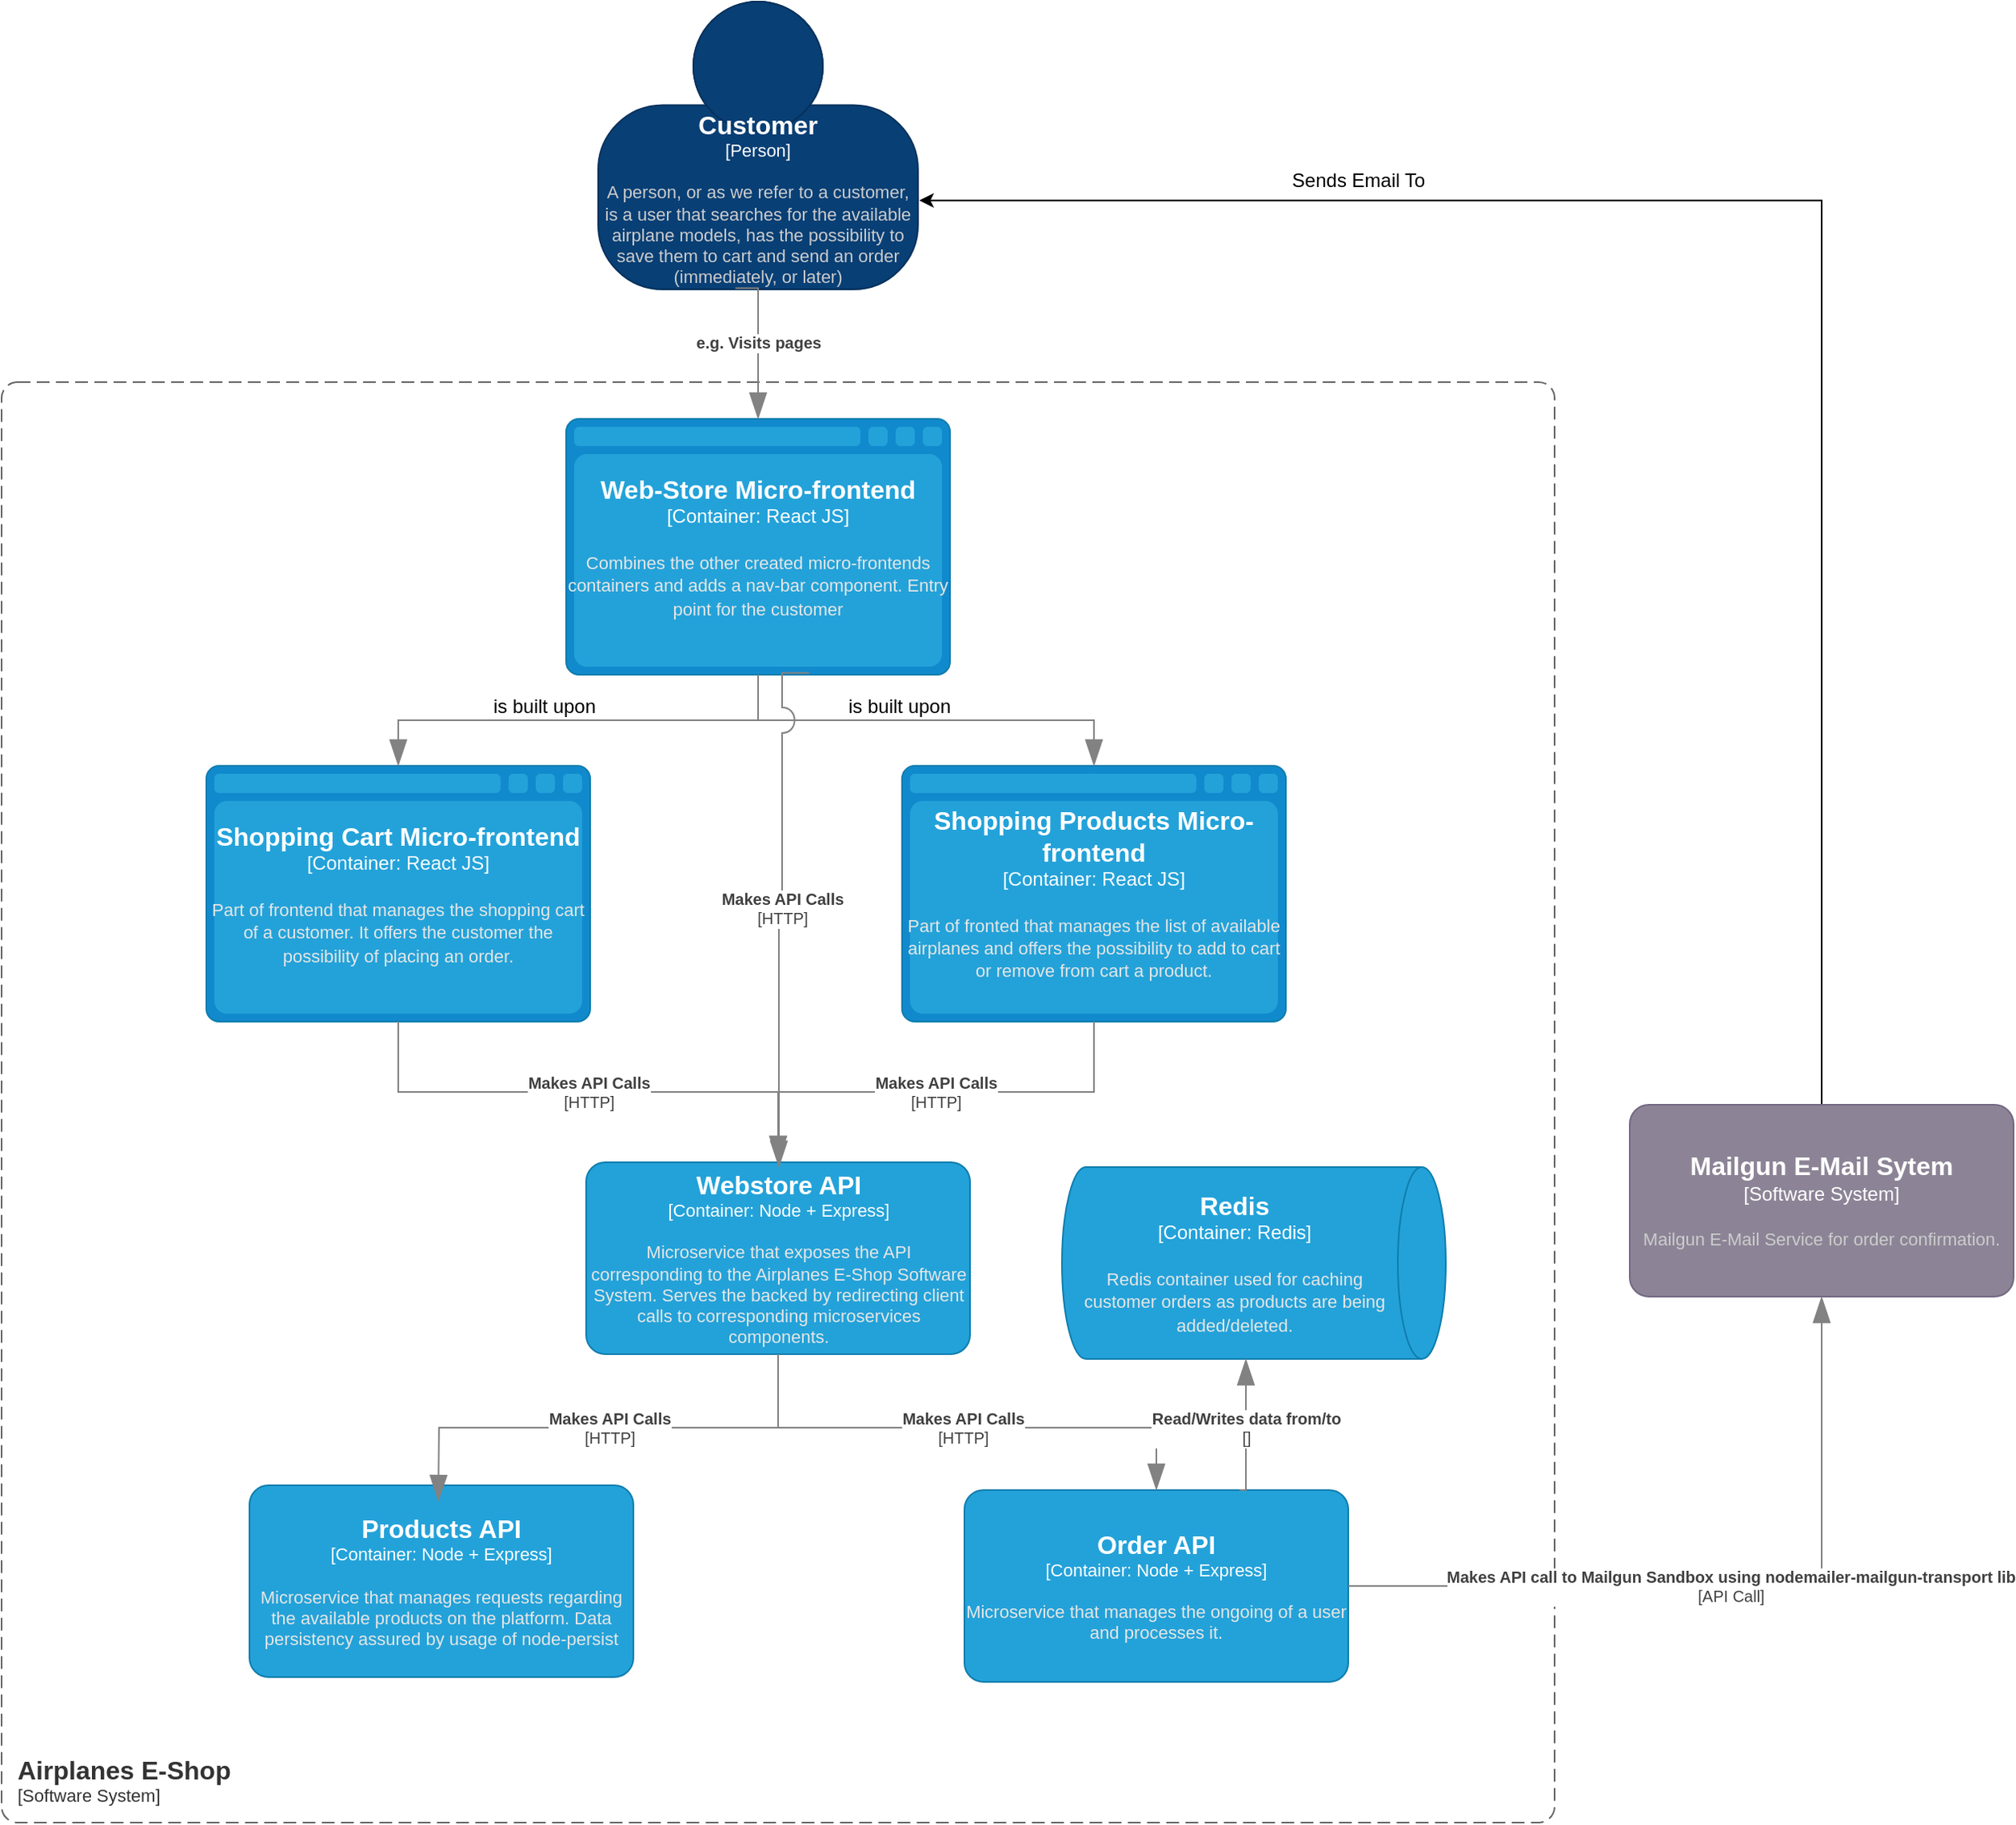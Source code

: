 <mxfile version="20.8.10" type="device"><diagram id="xdwb47NpIxg3wrOOTHap" name="Page-1"><mxGraphModel dx="2206" dy="1225" grid="0" gridSize="10" guides="1" tooltips="1" connect="1" arrows="1" fold="1" page="0" pageScale="1" pageWidth="1100" pageHeight="850" math="0" shadow="0"><root><mxCell id="0"/><mxCell id="1" parent="0"/><object placeholders="1" c4Name="Customer" c4Type="Person" c4Description="A person, or as we refer to a customer, is a user that searches for the available airplane models, has the possibility to save them to cart and send an order (immediately, or later)" label="&lt;font style=&quot;font-size: 16px&quot;&gt;&lt;b&gt;%c4Name%&lt;/b&gt;&lt;/font&gt;&lt;div&gt;[%c4Type%]&lt;/div&gt;&lt;br&gt;&lt;div&gt;&lt;font style=&quot;font-size: 11px&quot;&gt;&lt;font color=&quot;#cccccc&quot;&gt;%c4Description%&lt;/font&gt;&lt;/div&gt;" id="5HB9NMbdRrEpvT-c0VgC-1"><mxCell style="html=1;fontSize=11;dashed=0;whiteSpace=wrap;fillColor=#083F75;strokeColor=#06315C;fontColor=#ffffff;shape=mxgraph.c4.person2;align=center;metaEdit=1;points=[[0.5,0,0],[1,0.5,0],[1,0.75,0],[0.75,1,0],[0.5,1,0],[0.25,1,0],[0,0.75,0],[0,0.5,0]];resizable=0;" vertex="1" parent="1"><mxGeometry x="413" y="80" width="200" height="180" as="geometry"/></mxCell></object><object placeholders="1" c4Name="Airplanes E-Shop" c4Type="SystemScopeBoundary" c4Application="Software System" label="&lt;font style=&quot;font-size: 16px&quot;&gt;&lt;b&gt;&lt;div style=&quot;text-align: left&quot;&gt;%c4Name%&lt;/div&gt;&lt;/b&gt;&lt;/font&gt;&lt;div style=&quot;text-align: left&quot;&gt;[%c4Application%]&lt;/div&gt;" id="5HB9NMbdRrEpvT-c0VgC-2"><mxCell style="rounded=1;fontSize=11;whiteSpace=wrap;html=1;dashed=1;arcSize=20;fillColor=none;strokeColor=#666666;fontColor=#333333;labelBackgroundColor=none;align=left;verticalAlign=bottom;labelBorderColor=none;spacingTop=0;spacing=10;dashPattern=8 4;metaEdit=1;rotatable=0;perimeter=rectanglePerimeter;noLabel=0;labelPadding=0;allowArrows=0;connectable=0;expand=0;recursiveResize=0;editable=1;pointerEvents=0;absoluteArcSize=1;points=[[0.25,0,0],[0.5,0,0],[0.75,0,0],[1,0.25,0],[1,0.5,0],[1,0.75,0],[0.75,1,0],[0.5,1,0],[0.25,1,0],[0,0.75,0],[0,0.5,0],[0,0.25,0]];" vertex="1" parent="1"><mxGeometry x="40" y="318" width="971" height="901" as="geometry"/></mxCell></object><object placeholders="1" c4Type="Web-Store Micro-frontend" c4Container="Container" c4Technology="React JS" c4Description="Combines the other created micro-frontends containers and adds a nav-bar component. Entry point for the customer" label="&lt;font style=&quot;font-size: 16px&quot;&gt;&lt;b&gt;%c4Type%&lt;/b&gt;&lt;/font&gt;&lt;div&gt;[%c4Container%:&amp;nbsp;%c4Technology%]&lt;/div&gt;&lt;br&gt;&lt;div&gt;&lt;font style=&quot;font-size: 11px&quot;&gt;&lt;font color=&quot;#E6E6E6&quot;&gt;%c4Description%&lt;/font&gt;&lt;/div&gt;" id="5HB9NMbdRrEpvT-c0VgC-3"><mxCell style="shape=mxgraph.c4.webBrowserContainer2;whiteSpace=wrap;html=1;boundedLbl=1;rounded=0;labelBackgroundColor=none;strokeColor=#118ACD;fillColor=#23A2D9;strokeColor=#118ACD;strokeColor2=#0E7DAD;fontSize=12;fontColor=#ffffff;align=center;metaEdit=1;points=[[0.5,0,0],[1,0.25,0],[1,0.5,0],[1,0.75,0],[0.5,1,0],[0,0.75,0],[0,0.5,0],[0,0.25,0]];resizable=0;" vertex="1" parent="1"><mxGeometry x="393" y="341" width="240" height="160" as="geometry"/></mxCell></object><object placeholders="1" c4Type="Relationship" c4Description="e.g. Visits pages" label="&lt;div style=&quot;text-align: left&quot;&gt;&lt;div style=&quot;text-align: center&quot;&gt;&lt;b&gt;%c4Description%&lt;/b&gt;&lt;/div&gt;" id="5HB9NMbdRrEpvT-c0VgC-4"><mxCell style="endArrow=blockThin;html=1;fontSize=10;fontColor=#404040;strokeWidth=1;endFill=1;strokeColor=#828282;elbow=vertical;metaEdit=1;endSize=14;startSize=14;jumpStyle=arc;jumpSize=16;rounded=0;edgeStyle=orthogonalEdgeStyle;exitX=0.429;exitY=0.996;exitDx=0;exitDy=0;exitPerimeter=0;" edge="1" parent="1" source="5HB9NMbdRrEpvT-c0VgC-1" target="5HB9NMbdRrEpvT-c0VgC-3"><mxGeometry width="240" relative="1" as="geometry"><mxPoint x="474" y="279" as="sourcePoint"/><mxPoint x="714" y="279" as="targetPoint"/><Array as="points"><mxPoint x="513" y="259"/></Array></mxGeometry></mxCell></object><object placeholders="1" c4Type="Shopping Cart Micro-frontend" c4Container="Container" c4Technology="React JS" c4Description="Part of frontend that manages the shopping cart of a customer. It offers the customer the possibility of placing an order." label="&lt;font style=&quot;font-size: 16px&quot;&gt;&lt;b&gt;%c4Type%&lt;/b&gt;&lt;/font&gt;&lt;div&gt;[%c4Container%:&amp;nbsp;%c4Technology%]&lt;/div&gt;&lt;br&gt;&lt;div&gt;&lt;font style=&quot;font-size: 11px&quot;&gt;&lt;font color=&quot;#E6E6E6&quot;&gt;%c4Description%&lt;/font&gt;&lt;/div&gt;" id="5HB9NMbdRrEpvT-c0VgC-5"><mxCell style="shape=mxgraph.c4.webBrowserContainer2;whiteSpace=wrap;html=1;boundedLbl=1;rounded=0;labelBackgroundColor=none;strokeColor=#118ACD;fillColor=#23A2D9;strokeColor=#118ACD;strokeColor2=#0E7DAD;fontSize=12;fontColor=#ffffff;align=center;metaEdit=1;points=[[0.5,0,0],[1,0.25,0],[1,0.5,0],[1,0.75,0],[0.5,1,0],[0,0.75,0],[0,0.5,0],[0,0.25,0]];resizable=0;" vertex="1" parent="1"><mxGeometry x="168" y="558" width="240" height="160" as="geometry"/></mxCell></object><object placeholders="1" c4Type="Shopping Products Micro-frontend" c4Container="Container" c4Technology="React JS" c4Description="Part of fronted that manages the list of available airplanes and offers the possibility to add to cart or remove from cart a product." label="&lt;font style=&quot;font-size: 16px&quot;&gt;&lt;b&gt;%c4Type%&lt;/b&gt;&lt;/font&gt;&lt;div&gt;[%c4Container%:&amp;nbsp;%c4Technology%]&lt;/div&gt;&lt;br&gt;&lt;div&gt;&lt;font style=&quot;font-size: 11px&quot;&gt;&lt;font color=&quot;#E6E6E6&quot;&gt;%c4Description%&lt;/font&gt;&lt;/div&gt;" id="5HB9NMbdRrEpvT-c0VgC-6"><mxCell style="shape=mxgraph.c4.webBrowserContainer2;whiteSpace=wrap;html=1;boundedLbl=1;rounded=0;labelBackgroundColor=none;strokeColor=#118ACD;fillColor=#23A2D9;strokeColor=#118ACD;strokeColor2=#0E7DAD;fontSize=12;fontColor=#ffffff;align=center;metaEdit=1;points=[[0.5,0,0],[1,0.25,0],[1,0.5,0],[1,0.75,0],[0.5,1,0],[0,0.75,0],[0,0.5,0],[0,0.25,0]];resizable=0;" vertex="1" parent="1"><mxGeometry x="603" y="558" width="240" height="160" as="geometry"/></mxCell></object><object placeholders="1" c4Type="Relationship" id="5HB9NMbdRrEpvT-c0VgC-7"><mxCell style="endArrow=blockThin;html=1;fontSize=10;fontColor=#404040;strokeWidth=1;endFill=1;strokeColor=#828282;elbow=vertical;metaEdit=1;endSize=14;startSize=14;jumpStyle=arc;jumpSize=16;rounded=0;edgeStyle=orthogonalEdgeStyle;entryX=0.5;entryY=0;entryDx=0;entryDy=0;entryPerimeter=0;exitX=0.5;exitY=1;exitDx=0;exitDy=0;exitPerimeter=0;" edge="1" parent="1" source="5HB9NMbdRrEpvT-c0VgC-3" target="5HB9NMbdRrEpvT-c0VgC-6"><mxGeometry width="240" relative="1" as="geometry"><mxPoint x="669" y="472" as="sourcePoint"/><mxPoint x="909" y="472" as="targetPoint"/></mxGeometry></mxCell></object><object placeholders="1" c4Type="Relationship" id="5HB9NMbdRrEpvT-c0VgC-8"><mxCell style="endArrow=blockThin;html=1;fontSize=10;fontColor=#404040;strokeWidth=1;endFill=1;strokeColor=#828282;elbow=vertical;metaEdit=1;endSize=14;startSize=14;jumpStyle=arc;jumpSize=16;rounded=0;edgeStyle=orthogonalEdgeStyle;exitX=0.5;exitY=1;exitDx=0;exitDy=0;exitPerimeter=0;" edge="1" parent="1" source="5HB9NMbdRrEpvT-c0VgC-3" target="5HB9NMbdRrEpvT-c0VgC-5"><mxGeometry width="240" relative="1" as="geometry"><mxPoint x="125" y="472" as="sourcePoint"/><mxPoint x="365" y="472" as="targetPoint"/></mxGeometry></mxCell></object><mxCell id="5HB9NMbdRrEpvT-c0VgC-9" value="is built upon" style="text;html=1;align=center;verticalAlign=middle;resizable=0;points=[];autosize=1;strokeColor=none;fillColor=none;" vertex="1" parent="1"><mxGeometry x="338" y="508" width="82" height="26" as="geometry"/></mxCell><mxCell id="5HB9NMbdRrEpvT-c0VgC-10" value="is built upon" style="text;html=1;align=center;verticalAlign=middle;resizable=0;points=[];autosize=1;strokeColor=none;fillColor=none;" vertex="1" parent="1"><mxGeometry x="560" y="508" width="82" height="26" as="geometry"/></mxCell><object placeholders="1" c4Name="Webstore API" c4Type="Container" c4Technology="Node + Express" c4Description="Microservice that exposes the API corresponding to the Airplanes E-Shop Software System. Serves the backed by redirecting client calls to corresponding microservices components." label="&lt;font style=&quot;font-size: 16px&quot;&gt;&lt;b&gt;%c4Name%&lt;/b&gt;&lt;/font&gt;&lt;div&gt;[%c4Type%: %c4Technology%]&lt;/div&gt;&lt;br&gt;&lt;div&gt;&lt;font style=&quot;font-size: 11px&quot;&gt;&lt;font color=&quot;#E6E6E6&quot;&gt;%c4Description%&lt;/font&gt;&lt;/div&gt;" id="5HB9NMbdRrEpvT-c0VgC-11"><mxCell style="rounded=1;whiteSpace=wrap;html=1;fontSize=11;labelBackgroundColor=none;fillColor=#23A2D9;fontColor=#ffffff;align=center;arcSize=10;strokeColor=#0E7DAD;metaEdit=1;resizable=0;points=[[0.25,0,0],[0.5,0,0],[0.75,0,0],[1,0.25,0],[1,0.5,0],[1,0.75,0],[0.75,1,0],[0.5,1,0],[0.25,1,0],[0,0.75,0],[0,0.5,0],[0,0.25,0]];" vertex="1" parent="1"><mxGeometry x="405.5" y="806" width="240" height="120" as="geometry"/></mxCell></object><object placeholders="1" c4Type="Relationship" c4Technology="HTTP" c4Description="Makes API Calls" label="&lt;div style=&quot;text-align: left&quot;&gt;&lt;div style=&quot;text-align: center&quot;&gt;&lt;b&gt;%c4Description%&lt;/b&gt;&lt;/div&gt;&lt;div style=&quot;text-align: center&quot;&gt;[%c4Technology%]&lt;/div&gt;&lt;/div&gt;" id="5HB9NMbdRrEpvT-c0VgC-12"><mxCell style="endArrow=blockThin;html=1;fontSize=10;fontColor=#404040;strokeWidth=1;endFill=1;strokeColor=#828282;elbow=vertical;metaEdit=1;endSize=14;startSize=14;jumpStyle=arc;jumpSize=16;rounded=0;edgeStyle=orthogonalEdgeStyle;exitX=0.5;exitY=1;exitDx=0;exitDy=0;exitPerimeter=0;" edge="1" parent="1" source="5HB9NMbdRrEpvT-c0VgC-5" target="5HB9NMbdRrEpvT-c0VgC-11"><mxGeometry width="240" relative="1" as="geometry"><mxPoint x="425" y="737" as="sourcePoint"/><mxPoint x="665" y="737" as="targetPoint"/></mxGeometry></mxCell></object><object placeholders="1" c4Type="Relationship" c4Technology="HTTP" c4Description="Makes API Calls" label="&lt;div style=&quot;text-align: left&quot;&gt;&lt;div style=&quot;text-align: center&quot;&gt;&lt;b&gt;%c4Description%&lt;/b&gt;&lt;/div&gt;&lt;div style=&quot;text-align: center&quot;&gt;[%c4Technology%]&lt;/div&gt;&lt;/div&gt;" id="5HB9NMbdRrEpvT-c0VgC-15"><mxCell style="endArrow=blockThin;html=1;fontSize=10;fontColor=#404040;strokeWidth=1;endFill=1;strokeColor=#828282;elbow=vertical;metaEdit=1;endSize=14;startSize=14;jumpStyle=arc;jumpSize=16;rounded=0;edgeStyle=orthogonalEdgeStyle;entryX=0.5;entryY=0;entryDx=0;entryDy=0;entryPerimeter=0;" edge="1" parent="1" source="5HB9NMbdRrEpvT-c0VgC-6" target="5HB9NMbdRrEpvT-c0VgC-11"><mxGeometry width="240" relative="1" as="geometry"><mxPoint x="636" y="726" as="sourcePoint"/><mxPoint x="620.5" y="828" as="targetPoint"/></mxGeometry></mxCell></object><object placeholders="1" c4Type="Relationship" c4Technology="HTTP" c4Description="Makes API Calls" label="&lt;div style=&quot;text-align: left&quot;&gt;&lt;div style=&quot;text-align: center&quot;&gt;&lt;b&gt;%c4Description%&lt;/b&gt;&lt;/div&gt;&lt;div style=&quot;text-align: center&quot;&gt;[%c4Technology%]&lt;/div&gt;&lt;/div&gt;" id="5HB9NMbdRrEpvT-c0VgC-16"><mxCell style="endArrow=blockThin;html=1;fontSize=10;fontColor=#404040;strokeWidth=1;endFill=1;strokeColor=#828282;elbow=vertical;metaEdit=1;endSize=14;startSize=14;jumpStyle=arc;jumpSize=16;rounded=0;edgeStyle=orthogonalEdgeStyle;entryX=0.5;entryY=0;entryDx=0;entryDy=0;entryPerimeter=0;exitX=0.633;exitY=0.993;exitDx=0;exitDy=0;exitPerimeter=0;" edge="1" parent="1" source="5HB9NMbdRrEpvT-c0VgC-3"><mxGeometry width="240" relative="1" as="geometry"><mxPoint x="560" y="643" as="sourcePoint"/><mxPoint x="526" y="809" as="targetPoint"/><Array as="points"><mxPoint x="528" y="500"/><mxPoint x="528" y="655"/><mxPoint x="526" y="655"/></Array></mxGeometry></mxCell></object><object placeholders="1" c4Name="Products API" c4Type="Container" c4Technology="Node + Express" c4Description="Microservice that manages requests regarding the available products on the platform. Data persistency assured by usage of node-persist" label="&lt;font style=&quot;font-size: 16px&quot;&gt;&lt;b&gt;%c4Name%&lt;/b&gt;&lt;/font&gt;&lt;div&gt;[%c4Type%: %c4Technology%]&lt;/div&gt;&lt;br&gt;&lt;div&gt;&lt;font style=&quot;font-size: 11px&quot;&gt;&lt;font color=&quot;#E6E6E6&quot;&gt;%c4Description%&lt;/font&gt;&lt;/div&gt;" id="5HB9NMbdRrEpvT-c0VgC-17"><mxCell style="rounded=1;whiteSpace=wrap;html=1;fontSize=11;labelBackgroundColor=none;fillColor=#23A2D9;fontColor=#ffffff;align=center;arcSize=10;strokeColor=#0E7DAD;metaEdit=1;resizable=0;points=[[0.25,0,0],[0.5,0,0],[0.75,0,0],[1,0.25,0],[1,0.5,0],[1,0.75,0],[0.75,1,0],[0.5,1,0],[0.25,1,0],[0,0.75,0],[0,0.5,0],[0,0.25,0]];" vertex="1" parent="1"><mxGeometry x="195" y="1008" width="240" height="120" as="geometry"/></mxCell></object><object placeholders="1" c4Type="Relationship" c4Technology="HTTP" c4Description="Makes API Calls" label="&lt;div style=&quot;text-align: left&quot;&gt;&lt;div style=&quot;text-align: center&quot;&gt;&lt;b&gt;%c4Description%&lt;/b&gt;&lt;/div&gt;&lt;div style=&quot;text-align: center&quot;&gt;[%c4Technology%]&lt;/div&gt;&lt;/div&gt;" id="5HB9NMbdRrEpvT-c0VgC-18"><mxCell style="endArrow=blockThin;html=1;fontSize=10;fontColor=#404040;strokeWidth=1;endFill=1;strokeColor=#828282;elbow=vertical;metaEdit=1;endSize=14;startSize=14;jumpStyle=arc;jumpSize=16;rounded=0;edgeStyle=orthogonalEdgeStyle;entryX=0.5;entryY=0;entryDx=0;entryDy=0;entryPerimeter=0;exitX=0.5;exitY=1;exitDx=0;exitDy=0;exitPerimeter=0;" edge="1" parent="1" source="5HB9NMbdRrEpvT-c0VgC-11"><mxGeometry width="240" relative="1" as="geometry"><mxPoint x="510.52" y="930" as="sourcePoint"/><mxPoint x="313.02" y="1018" as="targetPoint"/></mxGeometry></mxCell></object><object placeholders="1" c4Name="Order API" c4Type="Container" c4Technology="Node + Express" c4Description="Microservice that manages the ongoing of a user and processes it." label="&lt;font style=&quot;font-size: 16px&quot;&gt;&lt;b&gt;%c4Name%&lt;/b&gt;&lt;/font&gt;&lt;div&gt;[%c4Type%: %c4Technology%]&lt;/div&gt;&lt;br&gt;&lt;div&gt;&lt;font style=&quot;font-size: 11px&quot;&gt;&lt;font color=&quot;#E6E6E6&quot;&gt;%c4Description%&lt;/font&gt;&lt;/div&gt;" id="5HB9NMbdRrEpvT-c0VgC-19"><mxCell style="rounded=1;whiteSpace=wrap;html=1;fontSize=11;labelBackgroundColor=none;fillColor=#23A2D9;fontColor=#ffffff;align=center;arcSize=10;strokeColor=#0E7DAD;metaEdit=1;resizable=0;points=[[0.25,0,0],[0.5,0,0],[0.75,0,0],[1,0.25,0],[1,0.5,0],[1,0.75,0],[0.75,1,0],[0.5,1,0],[0.25,1,0],[0,0.75,0],[0,0.5,0],[0,0.25,0]];" vertex="1" parent="1"><mxGeometry x="642" y="1011" width="240" height="120" as="geometry"/></mxCell></object><object placeholders="1" c4Type="Relationship" c4Technology="HTTP" c4Description="Makes API Calls" label="&lt;div style=&quot;text-align: left&quot;&gt;&lt;div style=&quot;text-align: center&quot;&gt;&lt;b&gt;%c4Description%&lt;/b&gt;&lt;/div&gt;&lt;div style=&quot;text-align: center&quot;&gt;[%c4Technology%]&lt;/div&gt;&lt;/div&gt;" id="5HB9NMbdRrEpvT-c0VgC-20"><mxCell style="endArrow=blockThin;html=1;fontSize=10;fontColor=#404040;strokeWidth=1;endFill=1;strokeColor=#828282;elbow=vertical;metaEdit=1;endSize=14;startSize=14;jumpStyle=arc;jumpSize=16;rounded=0;edgeStyle=orthogonalEdgeStyle;exitX=0.5;exitY=1;exitDx=0;exitDy=0;exitPerimeter=0;" edge="1" parent="1" source="5HB9NMbdRrEpvT-c0VgC-11" target="5HB9NMbdRrEpvT-c0VgC-19"><mxGeometry width="240" relative="1" as="geometry"><mxPoint x="527" y="928" as="sourcePoint"/><mxPoint x="512.02" y="1074" as="targetPoint"/><Array as="points"><mxPoint x="526" y="972"/><mxPoint x="762" y="972"/></Array></mxGeometry></mxCell></object><object placeholders="1" c4Type="Redis" c4Container="Container" c4Technology="Redis" c4Description="Redis container used for caching customer orders as products are being added/deleted." label="&lt;font style=&quot;font-size: 16px&quot;&gt;&lt;b&gt;%c4Type%&lt;/b&gt;&lt;/font&gt;&lt;div&gt;[%c4Container%:&amp;nbsp;%c4Technology%]&lt;/div&gt;&lt;br&gt;&lt;div&gt;&lt;font style=&quot;font-size: 11px&quot;&gt;&lt;font color=&quot;#E6E6E6&quot;&gt;%c4Description%&lt;/font&gt;&lt;/div&gt;" id="5HB9NMbdRrEpvT-c0VgC-22"><mxCell style="shape=cylinder3;size=15;direction=south;whiteSpace=wrap;html=1;boundedLbl=1;rounded=0;labelBackgroundColor=none;fillColor=#23A2D9;fontSize=12;fontColor=#ffffff;align=center;strokeColor=#0E7DAD;metaEdit=1;points=[[0.5,0,0],[1,0.25,0],[1,0.5,0],[1,0.75,0],[0.5,1,0],[0,0.75,0],[0,0.5,0],[0,0.25,0]];resizable=0;" vertex="1" parent="1"><mxGeometry x="703" y="809" width="240" height="120" as="geometry"/></mxCell></object><object placeholders="1" c4Type="Relationship" c4Technology="" c4Description="Read/Writes data from/to" label="&lt;div style=&quot;text-align: left&quot;&gt;&lt;div style=&quot;text-align: center&quot;&gt;&lt;b&gt;%c4Description%&lt;/b&gt;&lt;/div&gt;&lt;div style=&quot;text-align: center&quot;&gt;[%c4Technology%]&lt;/div&gt;&lt;/div&gt;" id="5HB9NMbdRrEpvT-c0VgC-23"><mxCell style="endArrow=blockThin;html=1;fontSize=10;fontColor=#404040;strokeWidth=1;endFill=1;strokeColor=#828282;elbow=vertical;metaEdit=1;endSize=14;startSize=14;jumpStyle=arc;jumpSize=16;rounded=0;edgeStyle=orthogonalEdgeStyle;exitX=0.717;exitY=0;exitDx=0;exitDy=0;exitPerimeter=0;" edge="1" parent="1" source="5HB9NMbdRrEpvT-c0VgC-19" target="5HB9NMbdRrEpvT-c0VgC-22"><mxGeometry width="240" relative="1" as="geometry"><mxPoint x="831" y="986" as="sourcePoint"/><mxPoint x="818.0" y="1011" as="targetPoint"/><Array as="points"><mxPoint x="818" y="1011"/></Array></mxGeometry></mxCell></object><mxCell id="5HB9NMbdRrEpvT-c0VgC-26" style="edgeStyle=orthogonalEdgeStyle;rounded=0;orthogonalLoop=1;jettySize=auto;html=1;exitX=0.5;exitY=0;exitDx=0;exitDy=0;exitPerimeter=0;entryX=1.004;entryY=0.691;entryDx=0;entryDy=0;entryPerimeter=0;" edge="1" parent="1" source="5HB9NMbdRrEpvT-c0VgC-24" target="5HB9NMbdRrEpvT-c0VgC-1"><mxGeometry relative="1" as="geometry"/></mxCell><object placeholders="1" c4Name="Mailgun E-Mail Sytem" c4Type="Software System" c4Description="Mailgun E-Mail Service for order confirmation." label="&lt;font style=&quot;font-size: 16px&quot;&gt;&lt;b&gt;%c4Name%&lt;/b&gt;&lt;/font&gt;&lt;div&gt;[%c4Type%]&lt;/div&gt;&lt;br&gt;&lt;div&gt;&lt;font style=&quot;font-size: 11px&quot;&gt;&lt;font color=&quot;#cccccc&quot;&gt;%c4Description%&lt;/font&gt;&lt;/div&gt;" id="5HB9NMbdRrEpvT-c0VgC-24"><mxCell style="rounded=1;whiteSpace=wrap;html=1;labelBackgroundColor=none;fillColor=#8C8496;fontColor=#ffffff;align=center;arcSize=10;strokeColor=#736782;metaEdit=1;resizable=0;points=[[0.25,0,0],[0.5,0,0],[0.75,0,0],[1,0.25,0],[1,0.5,0],[1,0.75,0],[0.75,1,0],[0.5,1,0],[0.25,1,0],[0,0.75,0],[0,0.5,0],[0,0.25,0]];" vertex="1" parent="1"><mxGeometry x="1058" y="770" width="240" height="120" as="geometry"/></mxCell></object><object placeholders="1" c4Type="Relationship" c4Technology="API Call" c4Description="Makes API call to Mailgun Sandbox using nodemailer-mailgun-transport lib" label="&lt;div style=&quot;text-align: left&quot;&gt;&lt;div style=&quot;text-align: center&quot;&gt;&lt;b&gt;%c4Description%&lt;/b&gt;&lt;/div&gt;&lt;div style=&quot;text-align: center&quot;&gt;[%c4Technology%]&lt;/div&gt;&lt;/div&gt;" id="5HB9NMbdRrEpvT-c0VgC-25"><mxCell style="endArrow=blockThin;html=1;fontSize=10;fontColor=#404040;strokeWidth=1;endFill=1;strokeColor=#828282;elbow=vertical;metaEdit=1;endSize=14;startSize=14;jumpStyle=arc;jumpSize=16;rounded=0;edgeStyle=orthogonalEdgeStyle;entryX=0.5;entryY=1;entryDx=0;entryDy=0;entryPerimeter=0;" edge="1" parent="1" source="5HB9NMbdRrEpvT-c0VgC-19" target="5HB9NMbdRrEpvT-c0VgC-24"><mxGeometry width="240" relative="1" as="geometry"><mxPoint x="748" y="680" as="sourcePoint"/><mxPoint x="988" y="680" as="targetPoint"/></mxGeometry></mxCell></object><mxCell id="5HB9NMbdRrEpvT-c0VgC-27" value="Sends Email To" style="text;html=1;align=center;verticalAlign=middle;resizable=0;points=[];autosize=1;strokeColor=none;fillColor=none;" vertex="1" parent="1"><mxGeometry x="837" y="179" width="101" height="26" as="geometry"/></mxCell></root></mxGraphModel></diagram></mxfile>